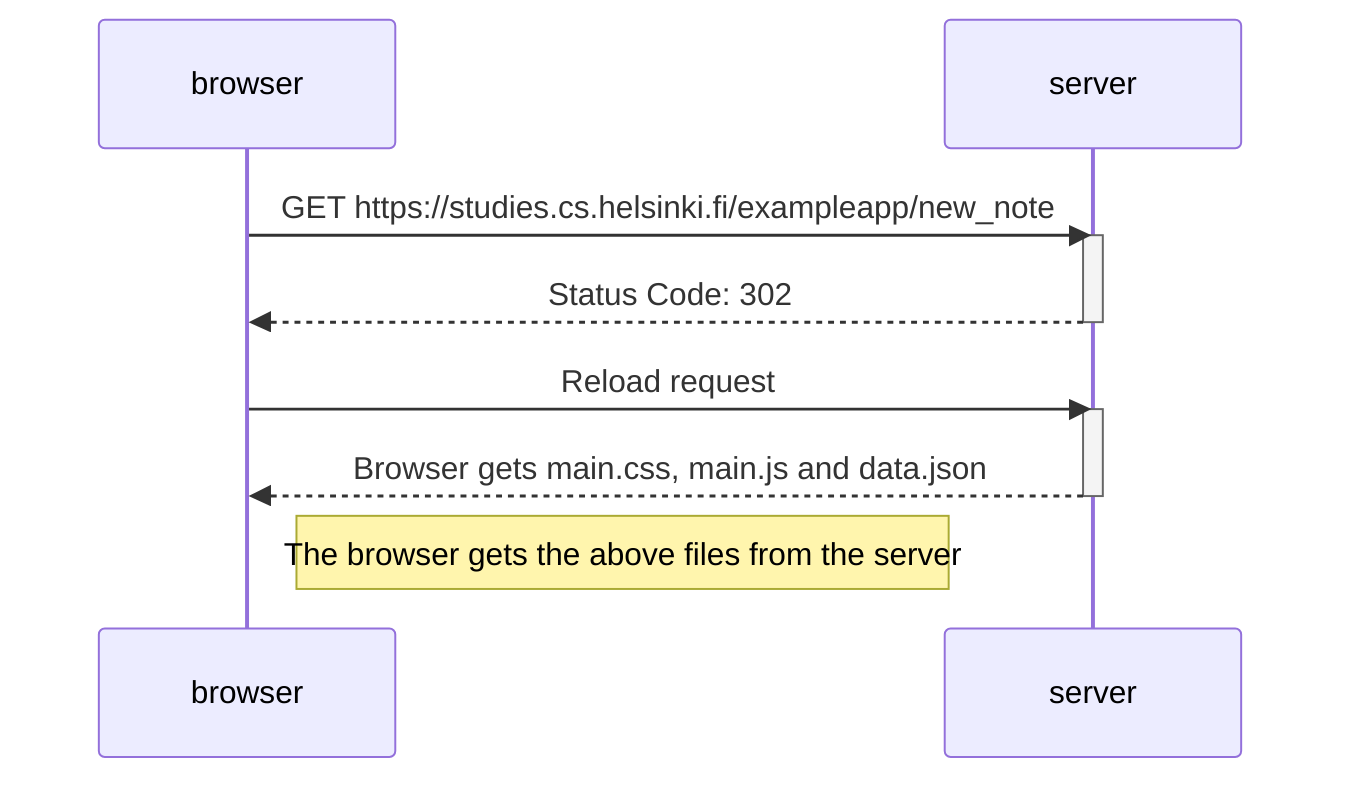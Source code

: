 sequenceDiagram
participant browser
participant server

browser->>server: GET https://studies.cs.helsinki.fi/exampleapp/new_note
    activate server
    server-->>browser: Status Code: 302
    deactivate server

    browser->>server: Reload request
    activate server
    server-->>browser: Browser gets main.css, main.js and data.json
    deactivate server

    Note right of browser: The browser gets the above files from the server